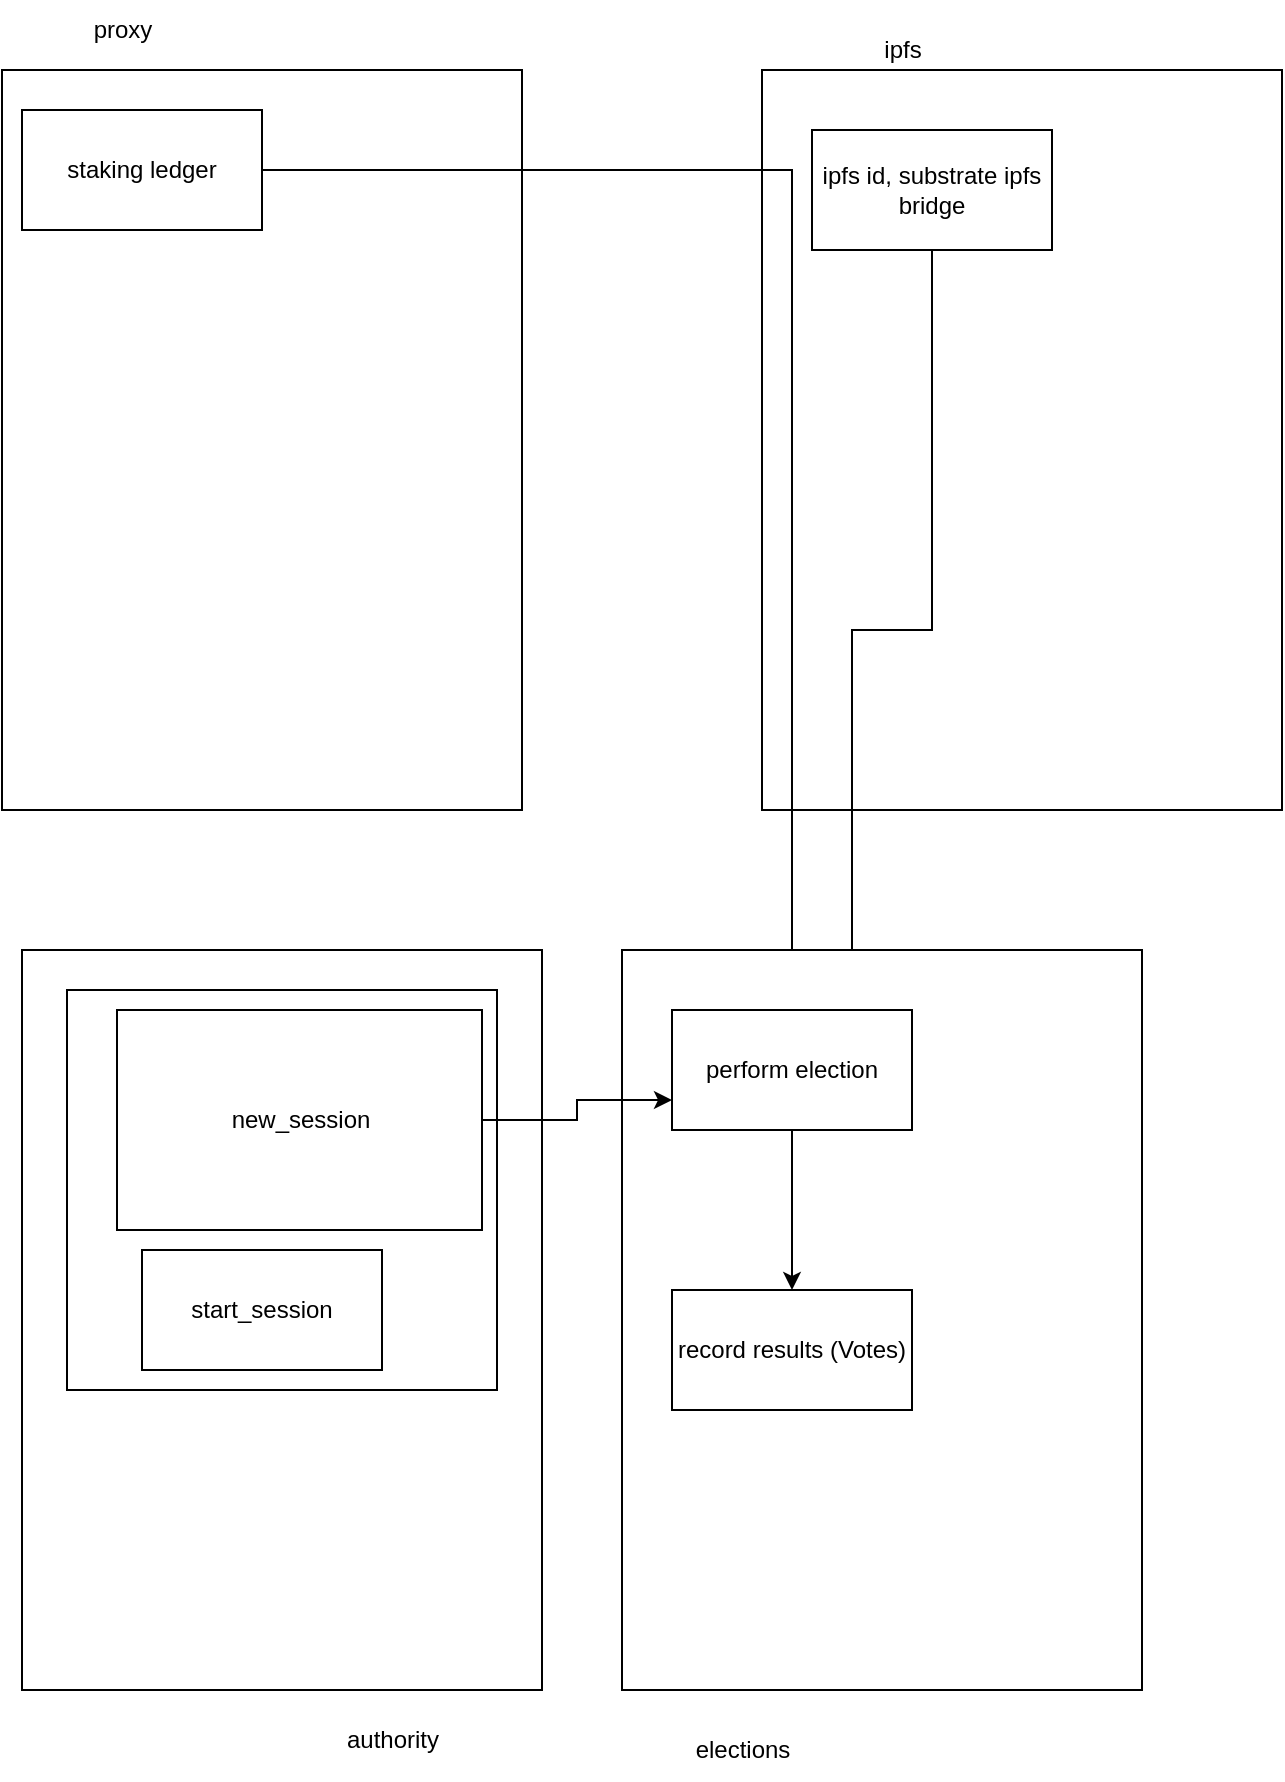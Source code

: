 <mxfile version="20.2.2" type="device"><diagram id="L9haNV9ishYPzo06kCIo" name="Page-1"><mxGraphModel dx="884" dy="860" grid="1" gridSize="10" guides="1" tooltips="1" connect="1" arrows="1" fold="1" page="1" pageScale="1" pageWidth="850" pageHeight="1100" math="0" shadow="0"><root><mxCell id="0"/><mxCell id="1" parent="0"/><mxCell id="hJaMjqK07mVS_TmcuJyy-1" value="" style="rounded=0;whiteSpace=wrap;html=1;" parent="1" vertex="1"><mxGeometry x="20" y="50" width="260" height="370" as="geometry"/></mxCell><mxCell id="hJaMjqK07mVS_TmcuJyy-2" value="" style="rounded=0;whiteSpace=wrap;html=1;" parent="1" vertex="1"><mxGeometry x="400" y="50" width="260" height="370" as="geometry"/></mxCell><mxCell id="hJaMjqK07mVS_TmcuJyy-3" value="proxy" style="text;html=1;align=center;verticalAlign=middle;resizable=0;points=[];autosize=1;strokeColor=none;fillColor=none;" parent="1" vertex="1"><mxGeometry x="55" y="15" width="50" height="30" as="geometry"/></mxCell><mxCell id="hJaMjqK07mVS_TmcuJyy-4" value="ipfs" style="text;html=1;align=center;verticalAlign=middle;resizable=0;points=[];autosize=1;strokeColor=none;fillColor=none;" parent="1" vertex="1"><mxGeometry x="450" y="25" width="40" height="30" as="geometry"/></mxCell><mxCell id="hJaMjqK07mVS_TmcuJyy-5" value="" style="rounded=0;whiteSpace=wrap;html=1;" parent="1" vertex="1"><mxGeometry x="30" y="490" width="260" height="370" as="geometry"/></mxCell><mxCell id="hJaMjqK07mVS_TmcuJyy-6" value="authority" style="text;html=1;align=center;verticalAlign=middle;resizable=0;points=[];autosize=1;strokeColor=none;fillColor=none;" parent="1" vertex="1"><mxGeometry x="180" y="870" width="70" height="30" as="geometry"/></mxCell><mxCell id="hJaMjqK07mVS_TmcuJyy-7" value="" style="rounded=0;whiteSpace=wrap;html=1;" parent="1" vertex="1"><mxGeometry x="52.5" y="510" width="215" height="200" as="geometry"/></mxCell><mxCell id="hJaMjqK07mVS_TmcuJyy-8" value="new_session" style="rounded=0;whiteSpace=wrap;html=1;" parent="1" vertex="1"><mxGeometry x="77.5" y="520" width="182.5" height="110" as="geometry"/></mxCell><mxCell id="hJaMjqK07mVS_TmcuJyy-9" value="start_session" style="rounded=0;whiteSpace=wrap;html=1;" parent="1" vertex="1"><mxGeometry x="90" y="640" width="120" height="60" as="geometry"/></mxCell><mxCell id="whWLNiP7K6k2E1vgrZdU-11" style="edgeStyle=orthogonalEdgeStyle;rounded=0;orthogonalLoop=1;jettySize=auto;html=1;entryX=0.75;entryY=0;entryDx=0;entryDy=0;" edge="1" parent="1" source="hJaMjqK07mVS_TmcuJyy-10" target="whWLNiP7K6k2E1vgrZdU-5"><mxGeometry relative="1" as="geometry"/></mxCell><mxCell id="hJaMjqK07mVS_TmcuJyy-10" value="ipfs id, substrate ipfs bridge" style="rounded=0;whiteSpace=wrap;html=1;" parent="1" vertex="1"><mxGeometry x="425" y="80" width="120" height="60" as="geometry"/></mxCell><mxCell id="whWLNiP7K6k2E1vgrZdU-9" style="edgeStyle=orthogonalEdgeStyle;rounded=0;orthogonalLoop=1;jettySize=auto;html=1;" edge="1" parent="1" source="hJaMjqK07mVS_TmcuJyy-14" target="whWLNiP7K6k2E1vgrZdU-5"><mxGeometry relative="1" as="geometry"/></mxCell><mxCell id="hJaMjqK07mVS_TmcuJyy-14" value="staking ledger" style="rounded=0;whiteSpace=wrap;html=1;" parent="1" vertex="1"><mxGeometry x="30" y="70" width="120" height="60" as="geometry"/></mxCell><mxCell id="whWLNiP7K6k2E1vgrZdU-1" value="" style="rounded=0;whiteSpace=wrap;html=1;" vertex="1" parent="1"><mxGeometry x="330" y="490" width="260" height="370" as="geometry"/></mxCell><mxCell id="whWLNiP7K6k2E1vgrZdU-2" value="elections" style="text;html=1;align=center;verticalAlign=middle;resizable=0;points=[];autosize=1;strokeColor=none;fillColor=none;" vertex="1" parent="1"><mxGeometry x="355" y="875" width="70" height="30" as="geometry"/></mxCell><mxCell id="whWLNiP7K6k2E1vgrZdU-7" value="" style="edgeStyle=orthogonalEdgeStyle;rounded=0;orthogonalLoop=1;jettySize=auto;html=1;" edge="1" parent="1" source="whWLNiP7K6k2E1vgrZdU-5" target="whWLNiP7K6k2E1vgrZdU-6"><mxGeometry relative="1" as="geometry"/></mxCell><mxCell id="whWLNiP7K6k2E1vgrZdU-5" value="perform election" style="whiteSpace=wrap;html=1;" vertex="1" parent="1"><mxGeometry x="355" y="520" width="120" height="60" as="geometry"/></mxCell><mxCell id="whWLNiP7K6k2E1vgrZdU-6" value="record results (Votes)" style="whiteSpace=wrap;html=1;" vertex="1" parent="1"><mxGeometry x="355" y="660" width="120" height="60" as="geometry"/></mxCell><mxCell id="whWLNiP7K6k2E1vgrZdU-3" value="" style="edgeStyle=orthogonalEdgeStyle;rounded=0;orthogonalLoop=1;jettySize=auto;html=1;entryX=0;entryY=0.75;entryDx=0;entryDy=0;" edge="1" parent="1" source="hJaMjqK07mVS_TmcuJyy-8" target="whWLNiP7K6k2E1vgrZdU-5"><mxGeometry relative="1" as="geometry"/></mxCell></root></mxGraphModel></diagram></mxfile>